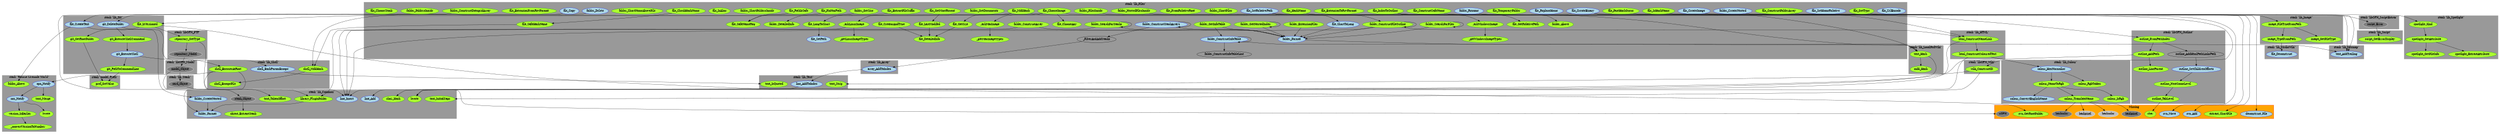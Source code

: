 digraph "dot_FromArray" {	graph [		clusterrank="true"		size="31.2500,31.2500"	];		subgraph "pf" {		node [];			n124 [label="folder_ConstructInfoTableLine" URL="folder_ConstructInfoTableLine%2Cpf%2Cstack+%22lib_Files%22%2C1"];	}		subgraph "pc" {		node [];			n42 [label="outline_AddHtmlPathLinksPath" URL="outline_AddHtmlPathLinksPath%2Cpc%2Cstack+%22libOPN_Outline%22%2C1"];		n119 [label="_FilterAndAddStacks" URL="_FilterAndAddStacks%2Cpc%2Cstack+%22lib_Files%22%2C1"];	}		subgraph "s" {		node [fillcolor="grey", style="filled", color="white"];			n60 [label="backcolor" URL="backcolor%2Cs%2CMissing%2C1"];		n62 [label="backpixel" URL="backpixel%2Cs%2CMissing%2C1"];	}		subgraph "g" {		node [fillcolor="grey50", style="filled", color="white"];			n8 [label="stack_Object" URL="stack_Object%2Cg%2Cstack+%22lib_Common%22%2C1"];		n4 [label="card_Object" URL="card_Object%2Cg%2Cstack+%22lib_Stack%22%2C1"];		n59 [label="backcolor" URL="backcolor%2Cg%2CMissing%2C1"];		n61 [label="backpixel" URL="backpixel%2Cg%2CMissing%2C1"];		n110 [label="repository_Model" URL="repository_Model%2Cg%2Cstack+%22libOPN_FTP%22%2C1"];		n26 [label="model_Object" URL="model_Object%2Cg%2Cstack+%22libOPN_Model%22%2C1"];		n137 [label="uOPN" URL="uOPN%2Cg%2CMissing%2C1"];		n70 [label="script_Error" URL="script_Error%2Cg%2Cstack+%22libOPN_ScriptExtras%22%2C1"];	}		subgraph "c" {		node [fillcolor="LightBlue", style="filled", color="Blue"];			n86 [label="git_ExecuteShell" URL="git_ExecuteShell%2Cc%2Cstack+%22lib_Git%22%2C1"];		n99 [label="line_Add" URL="line_Add%2Cc%2Cstack+%22lib_Common%22%2C1"];		n116 [label="file_UrlEncode" URL="file_UrlEncode%2Cc%2Cstack+%22lib_Files%22%2C1"];		n79 [label="folder_Delete" URL="folder_Delete%2Cc%2Cstack+%22lib_Files%22%2C1"];		n78 [label="file_SetHomeRelative" URL="file_SetHomeRelative%2Cc%2Cstack+%22lib_Files%22%2C1"];		n123 [label="file_Copy" URL="file_Copy%2Cc%2Cstack+%22lib_Files%22%2C1"];		n121 [label="svn_Move" URL="svn_Move%2Cc%2CMissing%2C1"];		n43 [label="outline_SetChildrenOffsets" URL="outline_SetChildrenOffsets%2Cc%2Cstack+%22libOPN_Outline%22%2C1"];		n120 [label="folder_Rename" URL="folder_Rename%2Cc%2Cstack+%22lib_Files%22%2C1"];		n118 [label="folder_ConstructStackArrays" URL="folder_ConstructStackArrays%2Cc%2Cstack+%22lib_Files%22%2C1"];		n38 [label="file_CreateImage" URL="file_CreateImage%2Cc%2Cstack+%22lib_Files%22%2C1"];		n44 [label="file_SetRelativePath" URL="file_SetRelativePath%2Cc%2Cstack+%22lib_Files%22%2C1"];		n37 [label="line_Insert" URL="line_Insert%2Cc%2Cstack+%22lib_Common%22%2C1"];		n90 [label="line_AddToIndex" URL="line_AddToIndex%2Cc%2Cstack+%22lib_Text%22%2C1"];		n36 [label="folder_Format" URL="folder_Format%2Cc%2Cstack+%22lib_Files%22%2C1"];		n75 [label="colour_ConvertEnglishName" URL="colour_ConvertEnglishName%2Cc%2Cstack+%22lib_Colour%22%2C1"];		n53 [label="folder_CreateNested" URL="folder_CreateNested%2Cc%2Cstack+%22lib_Common%22%2C1"];		n74 [label="svn_Add" URL="svn_Add%2Cc%2CMissing%2C1"];		n130 [label="folder_ConstructInfoTable" URL="folder_ConstructInfoTable%2Cc%2Cstack+%22lib_Files%22%2C1"];		n80 [label="git_DeleteFolder" URL="git_DeleteFolder%2Cc%2Cstack+%22lib_Git%22%2C1"];		n27 [label="opn_Notify" URL="opn_Notify%2Cc%2Cstack+%22Rescue+Livecode+World%22%2C1"];		n83 [label="folder_Format" URL="folder_Format%2Cc%2Cstack+%22lib_Common%22%2C1"];		n100 [label="shell_BashParamEscape" URL="shell_BashParamEscape%2Cc%2Cstack+%22lib_Shell%22%2C1"];		n63 [label="file_SetPath" URL="file_SetPath%2Cc%2Cstack+%22lib_Files%22%2C1"];		n97 [label="file_ShortToLong" URL="file_ShortToLong%2Cc%2Cstack+%22lib_Files%22%2C1"];		n142 [label="file_Deconstruct" URL="file_Deconstruct%2Cc%2Cstack+%22lib_MediaWiki%22%2C1"];		n144 [label="folder_CreateNested" URL="folder_CreateNested%2Cc%2Cstack+%22lib_Files%22%2C1"];		n72 [label="file_CreateBinary" URL="file_CreateBinary%2Cc%2Cstack+%22lib_Files%22%2C1"];		n89 [label="array_AddToIndex" URL="array_AddToIndex%2Cc%2Cstack+%22lib_Array%22%2C1"];		n136 [label="file_ReplaceHome" URL="file_ReplaceHome%2Cc%2Cstack+%22lib_Files%22%2C1"];		n51 [label="file_CreateText" URL="file_CreateText%2Cc%2Cstack+%22lib_Git%22%2C1"];		n32 [label="colour_HexNormalise" URL="colour_HexNormalise%2Cc%2Cstack+%22lib_Colour%22%2C1"];		n28 [label="osx_Notify" URL="osx_Notify%2Cc%2Cstack+%22Rescue+Livecode+World%22%2C1"];		n68 [label="deconstruct_File" URL="deconstruct_File%2Cc%2CMissing%2C1"];		n13 [label="text_AddTrailing" URL="text_AddTrailing%2Cc%2Cstack+%22lib_Sitemap%22%2C1"];	}		subgraph "f" {		node [fillcolor="GreenYellow", style="filled", color="Green4"];			n69 [label="folder_ConstructFileOutline" URL="folder_ConstructFileOutline%2Cf%2Cstack+%22lib_Files%22%2C1"];		n29 [label="text_Merge" URL="text_Merge%2Cf%2Cstack+%22Rescue+Livecode+World%22%2C1"];		n133 [label="file_TemporaryFolder" URL="file_TemporaryFolder%2Cf%2Cstack+%22lib_Files%22%2C1"];		n115 [label="folder_SearchForStacks" URL="folder_SearchForStacks%2Cf%2Cstack+%22lib_Files%22%2C1"];		n30 [label="file_ConstructSafeName" URL="file_ConstructSafeName%2Cf%2Cstack+%22lib_Files%22%2C1"];		n148 [label="text_IsQuoted" URL="text_IsQuoted%2Cf%2Cstack+%22lib_Text%22%2C1"];		n98 [label="git_ExecuteShellCommand" URL="git_ExecuteShellCommand%2Cf%2Cstack+%22lib_Git%22%2C1"];		n105 [label="extract_ShortFile" URL="extract_ShortFile%2Cf%2CMissing%2C1"];		n9 [label="object_ExtractStack" URL="object_ExtractStack%2Cf%2Cstack+%22lib_Common%22%2C1"];		n104 [label="file_FastHashGuess" URL="file_FastHashGuess%2Cf%2Cstack+%22lib_Files%22%2C1"];		n126 [label="svn_GetRootFolder" URL="svn_GetRootFolder%2Cf%2CMissing%2C1"];		n107 [label="file_SafeHashName" URL="file_SafeHashName%2Cf%2Cstack+%22lib_Files%22%2C1"];		n125 [label="repository_GetType" URL="repository_GetType%2Cf%2Cstack+%22libOPN_FTP%22%2C1"];		n106 [label="file_CheckHashName" URL="file_CheckHashName%2Cf%2Cstack+%22lib_Files%22%2C1"];		n40 [label="file_ExtensionToRevFormat" URL="file_ExtensionToRevFormat%2Cf%2Cstack+%22lib_Files%22%2C1"];		n101 [label="file_ChooseImage" URL="file_ChooseImage%2Cf%2Cstack+%22lib_Files%22%2C1"];		n19 [label="file_IndexToOutline" URL="file_IndexToOutline%2Cf%2Cstack+%22lib_Files%22%2C1"];		n5 [label="text_TokenOffset" URL="text_TokenOffset%2Cf%2Cstack+%22lib_Common%22%2C1"];		n41 [label="folder_ShortFiles" URL="folder_ShortFiles%2Cf%2Cstack+%22lib_Files%22%2C1"];		n122 [label="file_FromRelativeRoot" URL="file_FromRelativeRoot%2Cf%2Cstack+%22lib_Files%22%2C1"];		n138 [label="folder_ConstructDatagridArray" URL="folder_ConstructDatagridArray%2Cf%2Cstack+%22lib_Files%22%2C1"];		n18 [label="_convertVersionToNumber" URL="_convertVersionToNumber%2Cf%2Cstack+%22Rescue+Livecode+World%22%2C1"];		n6 [label="file_GetMostRecent" URL="file_GetMostRecent%2Cf%2Cstack+%22lib_Files%22%2C1"];		n58 [label="colour_TranslateName" URL="colour_TranslateName%2Cf%2Cstack+%22lib_Colour%22%2C1"];		n139 [label="text_InitialCaps" URL="text_InitialCaps%2Cf%2Cstack+%22lib_Common%22%2C1"];		n21 [label="outline_FromPathIndex" URL="outline_FromPathIndex%2Cf%2Cstack+%22libOPN_Outline%22%2C1"];		n39 [label="image_FileTypeFromPath" URL="image_FileTypeFromPath%2Cf%2Cstack+%22lib_Image%22%2C1"];		n96 [label="folder_FilesInside" URL="folder_FilesInside%2Cf%2Cstack+%22lib_Files%22%2C1"];		n66 [label="library_PluginFolder" URL="library_PluginFolder%2Cf%2Cstack+%22lib_Common%22%2C1"];		n91 [label="folder_GetNestedIndex" URL="folder_GetNestedIndex%2Cf%2Cstack+%22lib_Files%22%2C1"];		n67 [label="file_IsHashName" URL="file_IsHashName%2Cf%2Cstack+%22lib_Files%22%2C1"];		n147 [label="folder_ExtensionFiles" URL="folder_ExtensionFiles%2Cf%2Cstack+%22lib_Files%22%2C1"];		n64 [label="_askLinuxImage" URL="_askLinuxImage%2Cf%2Cstack+%22lib_Files%22%2C1"];		n93 [label="outline_LineParent" URL="outline_LineParent%2Cf%2Cstack+%22libOPN_Outline%22%2C1"];		n35 [label="folder_ConstructArray" URL="folder_ConstructArray%2Cf%2Cstack+%22lib_Files%22%2C1"];		n146 [label="folder_SearchForFiles" URL="folder_SearchForFiles%2Cf%2Cstack+%22lib_Files%22%2C1"];		n65 [label="_getLinuxImageTypes" URL="_getLinuxImageTypes%2Cf%2Cstack+%22lib_Files%22%2C1"];		n92 [label="outline_AddPath" URL="outline_AddPath%2Cf%2Cstack+%22libOPN_Outline%22%2C1"];		n77 [label="_getWindowsImageTypes" URL="_getWindowsImageTypes%2Cf%2Cstack+%22lib_Files%22%2C1"];		n76 [label="colour_IsRgb" URL="colour_IsRgb%2Cf%2Cstack+%22lib_Colour%22%2C1"];		n50 [label="folder_GetDocuments" URL="folder_GetDocuments%2Cf%2Cstack+%22lib_Files%22%2C1"];		n109 [label="file_SafeNameReg" URL="file_SafeNameReg%2Cf%2Cstack+%22lib_Files%22%2C1"];		n12 [label="file_ConstructFolderArray" URL="file_ConstructFolderArray%2Cf%2Cstack+%22lib_Files%22%2C1"];		n52 [label="folder_Above" URL="folder_Above%2Cf%2Cstack+%22Rescue+Livecode+World%22%2C1"];		n87 [label="folder_NestedFilesInside" URL="folder_NestedFilesInside%2Cf%2Cstack+%22lib_Files%22%2C1"];		n108 [label="file_FixNasPath" URL="file_FixNasPath%2Cf%2Cstack+%22lib_Files%22%2C1"];		n55 [label="folder_GetSize" URL="folder_GetSize%2Cf%2Cstack+%22lib_Files%22%2C1"];		n129 [label="folder_GetInfoTable" URL="folder_GetInfoTable%2Cf%2Cstack+%22lib_Files%22%2C1"];		n117 [label="file_CreatorAndType" URL="file_CreatorAndType%2Cf%2Cstack+%22lib_Files%22%2C1"];		n131 [label="file_ExtractFileSuffix" URL="file_ExtractFileSuffix%2Cf%2Cstack+%22lib_Files%22%2C1"];		n54 [label="folder_ShortFoldersInside" URL="folder_ShortFoldersInside%2Cf%2Cstack+%22lib_Files%22%2C1"];		n81 [label="file_IsAlias" URL="file_IsAlias%2Cf%2Cstack+%22lib_Files%22%2C1"];		n128 [label="file_PathIsSafe" URL="file_PathIsSafe%2Cf%2Cstack+%22lib_Files%22%2C1"];		n57 [label="char" URL="char%2Cf%2CMissing%2C1"];		n82 [label="shell_ExecuteAtRoot" URL="shell_ExecuteAtRoot%2Cf%2Cstack+%22lib_Shell%22%2C1"];		n127 [label="folder_ShortNameAboveFile" URL="folder_ShortNameAboveFile%2Cf%2Cstack+%22lib_Files%22%2C1"];		n111 [label="html_ConstructColouredText" URL="html_ConstructColouredText%2Cf%2Cstack+%22lib_HTML%22%2C1"];		n56 [label="folder_DetailedInfo" URL="folder_DetailedInfo%2Cf%2Cstack+%22lib_Files%22%2C1"];		n112 [label="kwote" URL="kwote%2Cf%2Cstack+%22lib_Common%22%2C1"];		n24 [label="pref_GetValue" URL="pref_GetValue%2Cf%2Cstack+%22model_Prefs%22%2C1"];		n113 [label="file_Md5Hash" URL="file_Md5Hash%2Cf%2Cstack+%22lib_Files%22%2C1"];		n25 [label="file_HashName" URL="file_HashName%2Cf%2Cstack+%22lib_Files%22%2C1"];		n22 [label="file_ExtensionFromRevFormat" URL="file_ExtensionFromRevFormat%2Cf%2Cstack+%22lib_Files%22%2C1"];		n141 [label="file_GetType" URL="file_GetType%2Cf%2Cstack+%22lib_Files%22%2C1"];		n95 [label="spotlight_Kind" URL="spotlight_Kind%2Cf%2Cstack+%22lib_Spotlight%22%2C1"];		n23 [label="git_PathToCommandLine" URL="git_PathToCommandLine%2Cf%2Cstack+%22lib_Git%22%2C1"];		n140 [label="text_Strip" URL="text_Strip%2Cf%2Cstack+%22lib_Text%22%2C1"];		n94 [label="file_GetSize" URL="file_GetSize%2Cf%2Cstack+%22lib_Files%22%2C1"];		n103 [label="file_ChooseAny" URL="file_ChooseAny%2Cf%2Cstack+%22lib_Files%22%2C1"];		n20 [label="html_ConstructNameLink" URL="html_ConstructNameLink%2Cf%2Cstack+%22lib_HTML%22%2C1"];		n143 [label="kwote" URL="kwote%2Cf%2Cstack+%22Rescue+Livecode+World%22%2C1"];		n7 [label="file_LastModifed" URL="file_LastModifed%2Cf%2Cstack+%22lib_Files%22%2C1"];		n102 [label="_askWindowsImage" URL="_askWindowsImage%2Cf%2Cstack+%22lib_Files%22%2C1"];		n145 [label="shell_EscapeFile" URL="shell_EscapeFile%2Cf%2Cstack+%22lib_Shell%22%2C1"];		n73 [label="file_IsVersioned" URL="file_IsVersioned%2Cf%2Cstack+%22lib_Git%22%2C1"];		n1 [label="text_Hash" URL="text_Hash%2Cf%2Cstack+%22lib_LocalFedWiki%22%2C1"];		n45 [label="file_GetRelativePath" URL="file_GetRelativePath%2Cf%2Cstack+%22lib_Files%22%2C1"];		n15 [label="spotlight_ExtractAttribute" URL="spotlight_ExtractAttribute%2Cf%2Cstack+%22lib_Spotlight%22%2C1"];		n88 [label="folder_FoldersInside" URL="folder_FoldersInside%2Cf%2Cstack+%22lib_Files%22%2C1"];		n14 [label="spotlight_GetAttribute" URL="spotlight_GetAttribute%2Cf%2Cstack+%22lib_Spotlight%22%2C1"];		n2 [label="md5_Hash" URL="md5_Hash%2Cf%2Cstack+%22lib_LocalFedWiki%22%2C1"];		n46 [label="folder_Above" URL="folder_Above%2Cf%2Cstack+%22lib_Files%22%2C1"];		n71 [label="script_GetErrorDisplay" URL="script_GetErrorDisplay%2Cf%2Cstack+%22lib_Script%22%2C1"];		n17 [label="version_IsEarlier" URL="version_IsEarlier%2Cf%2Cstack+%22Rescue+Livecode+World%22%2C1"];		n3 [label="sha1_Hash" URL="sha1_Hash%2Cf%2Cstack+%22lib_Common%22%2C1"];		n47 [label="outline_NextSameLevel" URL="outline_NextSameLevel%2Cf%2Cstack+%22libOPN_Outline%22%2C1"];		n16 [label="spotlight_GetFileInfo" URL="spotlight_GetFileInfo%2Cf%2Cstack+%22lib_Spotlight%22%2C1"];		n48 [label="outline_TabLevel" URL="outline_TabLevel%2Cf%2Cstack+%22libOPN_Outline%22%2C1"];		n34 [label="colour_RgbToHex" URL="colour_RgbToHex%2Cf%2Cstack+%22lib_Colour%22%2C1"];		n134 [label="image_GetFileType" URL="image_GetFileType%2Cf%2Cstack+%22lib_Image%22%2C1"];		n33 [label="colour_NameToRgb" URL="colour_NameToRgb%2Cf%2Cstack+%22lib_Colour%22%2C1"];		n11 [label="_getMacImageTypes" URL="_getMacImageTypes%2Cf%2Cstack+%22lib_Files%22%2C1"];		n49 [label="git_GetRootFolder" URL="git_GetRootFolder%2Cf%2Cstack+%22lib_Git%22%2C1"];		n84 [label="file_ChooseStack" URL="file_ChooseStack%2Cf%2Cstack+%22lib_Files%22%2C1"];		n135 [label="image_TypeFromPath" URL="image_TypeFromPath%2Cf%2Cstack+%22lib_Image%22%2C1"];		n10 [label="_askMacImage" URL="_askMacImage%2Cf%2Cstack+%22lib_Files%22%2C1"];		n85 [label="file_DetailedInfo" URL="file_DetailedInfo%2Cf%2Cstack+%22lib_Files%22%2C1"];		n132 [label="file_LongToShort" URL="file_LongToShort%2Cf%2Cstack+%22lib_Files%22%2C1"];		n114 [label="shell_Md5Hash" URL="shell_Md5Hash%2Cf%2Cstack+%22lib_Shell%22%2C1"];		n31 [label="wiki_ConstructID" URL="wiki_ConstructID%2Cf%2Cstack+%22libOPN_Wiki%22%2C1"];	}		subgraph cluster1 {			label="Missing";			style=filled;			color=red;			fillcolor=orange;					n105; n126; n59; n60; n121; n61; n74; n57; n62; n137; n68	}	subgraph cluster2 {			label="stack \"lib_Array\"";			style=filled;			color=grey60;			fillcolor=grey60;					n89	}	subgraph cluster3 {			label="stack \"lib_Colour\"";			style=filled;			color=grey60;			fillcolor=grey60;					n58; n76; n75; n34; n33; n32	}	subgraph cluster4 {			label="stack \"lib_Common\"";			style=filled;			color=grey60;			fillcolor=grey60;					n99; n8; n9; n5; n139; n66; n37; n53; n83; n112; n3	}	subgraph cluster5 {			label="stack \"lib_Files\"";			style=filled;			color=grey60;			fillcolor=grey60;					n69; n133; n115; n30; n116; n104; n107; n79; n106; n124; n78; n40; n101; n123; n19; n41; n122; n138; n6; n96; n120; n118; n38; n44; n91; n119; n67; n36; n147; n64; n35; n146; n65; n77; n50; n109; n12; n87; n108; n130; n55; n129; n117; n131; n54; n81; n128; n127; n56; n113; n25; n22; n141; n63; n94; n103; n7; n97; n102; n45; n88; n144; n46; n72; n136; n11; n84; n10; n85; n132	}	subgraph cluster6 {			label="stack \"lib_Git\"";			style=filled;			color=grey60;			fillcolor=grey60;					n86; n98; n80; n23; n73; n49; n51	}	subgraph cluster7 {			label="stack \"lib_HTML\"";			style=filled;			color=grey60;			fillcolor=grey60;					n111; n20	}	subgraph cluster8 {			label="stack \"lib_Image\"";			style=filled;			color=grey60;			fillcolor=grey60;					n39; n134; n135	}	subgraph cluster9 {			label="stack \"lib_LocalFedWiki\"";			style=filled;			color=grey60;			fillcolor=grey60;					n1; n2	}	subgraph cluster10 {			label="stack \"lib_MediaWiki\"";			style=filled;			color=grey60;			fillcolor=grey60;					n142	}	subgraph cluster11 {			label="stack \"lib_Script\"";			style=filled;			color=grey60;			fillcolor=grey60;					n71	}	subgraph cluster12 {			label="stack \"lib_Shell\"";			style=filled;			color=grey60;			fillcolor=grey60;					n82; n100; n145; n114	}	subgraph cluster13 {			label="stack \"lib_Sitemap\"";			style=filled;			color=grey60;			fillcolor=grey60;					n13	}	subgraph cluster14 {			label="stack \"lib_Spotlight\"";			style=filled;			color=grey60;			fillcolor=grey60;					n95; n15; n14; n16	}	subgraph cluster15 {			label="stack \"lib_Stack\"";			style=filled;			color=grey60;			fillcolor=grey60;					n4	}	subgraph cluster16 {			label="stack \"lib_Text\"";			style=filled;			color=grey60;			fillcolor=grey60;					n148; n90; n140	}	subgraph cluster17 {			label="stack \"libOPN_FTP\"";			style=filled;			color=grey60;			fillcolor=grey60;					n125; n110	}	subgraph cluster18 {			label="stack \"libOPN_Model\"";			style=filled;			color=grey60;			fillcolor=grey60;					n26	}	subgraph cluster19 {			label="stack \"libOPN_Outline\"";			style=filled;			color=grey60;			fillcolor=grey60;					n42; n21; n43; n93; n92; n47; n48	}	subgraph cluster20 {			label="stack \"libOPN_ScriptExtras\"";			style=filled;			color=grey60;			fillcolor=grey60;					n70	}	subgraph cluster21 {			label="stack \"libOPN_Wiki\"";			style=filled;			color=grey60;			fillcolor=grey60;					n31	}	subgraph cluster22 {			label="stack \"model_Prefs\"";			style=filled;			color=grey60;			fillcolor=grey60;					n24	}	subgraph cluster23 {			label="stack \"Rescue Livecode World\"";			style=filled;			color=grey60;			fillcolor=grey60;					n29; n18; n52; n27; n143; n17; n28	}		n33 -> n75;	n33 -> n76;	n33 -> n58;	n102 -> n77;	n82 -> n83;	n82 -> n66;	n82 -> n27;	n135 -> n142;	n14 -> n15;	n14 -> n16;	n97 -> n36;	n64 -> n65;	n64 -> n66;	n96 -> n97;	n10 -> n11;	n8 -> n9;	n92 -> n37;	n92 -> n93;	n43 -> n47;	n69 -> n69;	n69 -> n36;	n69 -> n20;	n69 -> n37;	n4 -> n5;	n20 -> n111;	n20 -> n112;	n48 -> n57;	n21 -> n42;	n21 -> n92;	n117 -> n85;	n1 -> n2;	n1 -> n3;	n125 -> n110;	n125 -> n137;	n113 -> n94;	n113 -> n114;	n113 -> n1;	n118 -> n119;	n118 -> n118;	n118 -> n36;	n53 -> n83;	n86 -> n23;	n86 -> n82;	n106 -> n107;	n32 -> n33;	n32 -> n34;	n87 -> n69;	n132 -> n63;	n79 -> n80;	n17 -> n18;	n91 -> n36;	n91 -> n91;	n25 -> n1;	n12 -> n13;	n44 -> n45;	n44 -> n46;	n70 -> n71;	n129 -> n130;	n129 -> n36;	n58 -> n59;	n58 -> n60;	n58 -> n61;	n58 -> n62;	n138 -> n37;	n98 -> n86;	n49 -> n24;	n110 -> n26;	n141 -> n95;	n120 -> n121;	n36 -> n13;	n119 -> n89;	n101 -> n64;	n101 -> n10;	n101 -> n102;	n101 -> n103;	n31 -> n139;	n31 -> n140;	n95 -> n14;	n80 -> n98;	n80 -> n100;	n100 -> n148;	n66 -> n83;	n130 -> n130;	n130 -> n124;	n130 -> n1;	n90 -> n99;	n26 -> n4;	n26 -> n8;	n73 -> n49;	n73 -> n125;	n73 -> n126;	n114 -> n145;	n6 -> n7;	n128 -> n109;	n7 -> n85;	n111 -> n32;	n111 -> n112;	n123 -> n51;	n144 -> n13;	n39 -> n134;	n39 -> n135;	n147 -> n36;	n28 -> n143;	n28 -> n17;	n35 -> n36;	n35 -> n37;	n104 -> n105;	n55 -> n56;	n30 -> n31;	n94 -> n85;	n67 -> n68;	n131 -> n132;	n42 -> n43;	n27 -> n28;	n27 -> n29;	n72 -> n73;	n72 -> n70;	n72 -> n74;	n115 -> n36;	n115 -> n115;	n115 -> n37;	n23 -> n24;	n47 -> n48;	n108 -> n109;	n51 -> n52;	n51 -> n53;	n89 -> n90;	n38 -> n39;	n146 -> n36;	n146 -> n146;	n107 -> n114;	n19 -> n20;	n19 -> n21;}